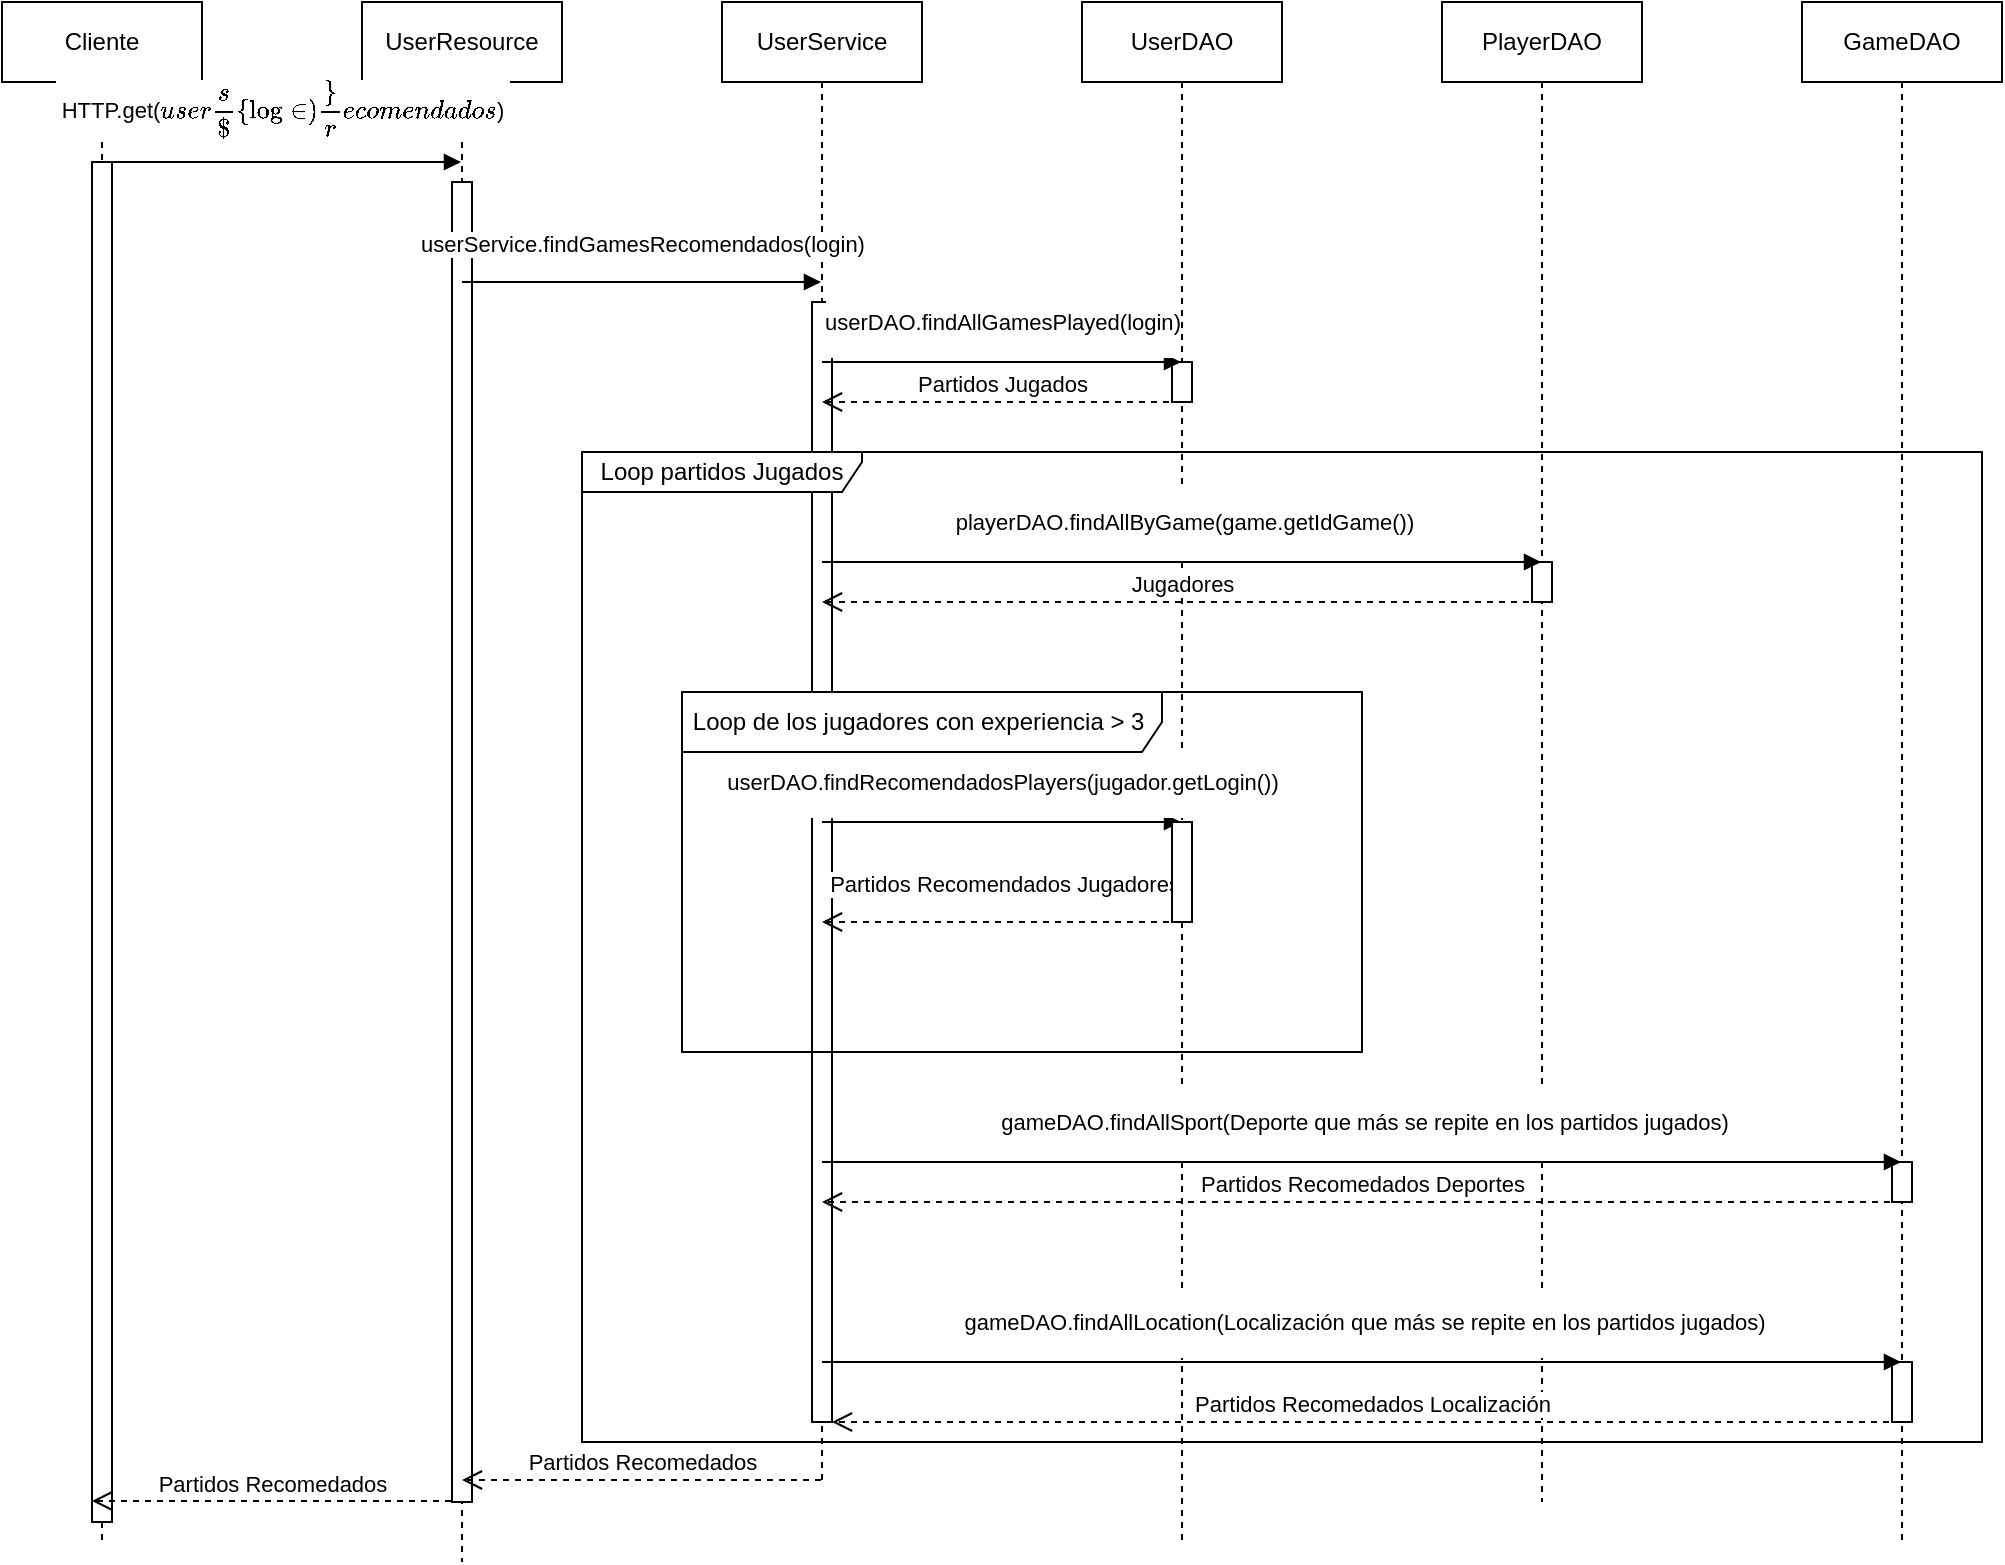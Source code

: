 <mxfile version="10.7.5" type="device"><diagram id="YvV-UgezRkTaZGRNOR8v" name="Page-1"><mxGraphModel dx="918" dy="532" grid="1" gridSize="10" guides="1" tooltips="1" connect="1" arrows="1" fold="1" page="1" pageScale="1" pageWidth="827" pageHeight="1169" math="0" shadow="0"><root><mxCell id="0"/><mxCell id="1" parent="0"/><mxCell id="LB3DfyFYPjljRBPUBhIk-3" value="Cliente" style="shape=umlLifeline;perimeter=lifelinePerimeter;whiteSpace=wrap;html=1;container=1;collapsible=0;recursiveResize=0;outlineConnect=0;" vertex="1" parent="1"><mxGeometry x="60" y="80" width="100" height="770" as="geometry"/></mxCell><mxCell id="LB3DfyFYPjljRBPUBhIk-30" value="" style="html=1;points=[];perimeter=orthogonalPerimeter;" vertex="1" parent="LB3DfyFYPjljRBPUBhIk-3"><mxGeometry x="45" y="80" width="10" height="680" as="geometry"/></mxCell><mxCell id="LB3DfyFYPjljRBPUBhIk-4" value="UserResource" style="shape=umlLifeline;perimeter=lifelinePerimeter;whiteSpace=wrap;html=1;container=1;collapsible=0;recursiveResize=0;outlineConnect=0;" vertex="1" parent="1"><mxGeometry x="240" y="80" width="100" height="780" as="geometry"/></mxCell><mxCell id="LB3DfyFYPjljRBPUBhIk-31" value="" style="html=1;points=[];perimeter=orthogonalPerimeter;" vertex="1" parent="LB3DfyFYPjljRBPUBhIk-4"><mxGeometry x="45" y="90" width="10" height="660" as="geometry"/></mxCell><mxCell id="LB3DfyFYPjljRBPUBhIk-5" value="UserService" style="shape=umlLifeline;perimeter=lifelinePerimeter;whiteSpace=wrap;html=1;container=1;collapsible=0;recursiveResize=0;outlineConnect=0;" vertex="1" parent="1"><mxGeometry x="420" y="80" width="100" height="740" as="geometry"/></mxCell><mxCell id="LB3DfyFYPjljRBPUBhIk-34" value="" style="html=1;points=[];perimeter=orthogonalPerimeter;" vertex="1" parent="LB3DfyFYPjljRBPUBhIk-5"><mxGeometry x="45" y="150" width="10" height="560" as="geometry"/></mxCell><mxCell id="LB3DfyFYPjljRBPUBhIk-6" value="UserDAO" style="shape=umlLifeline;perimeter=lifelinePerimeter;whiteSpace=wrap;html=1;container=1;collapsible=0;recursiveResize=0;outlineConnect=0;" vertex="1" parent="1"><mxGeometry x="600" y="80" width="100" height="770" as="geometry"/></mxCell><mxCell id="LB3DfyFYPjljRBPUBhIk-33" value="" style="html=1;points=[];perimeter=orthogonalPerimeter;" vertex="1" parent="LB3DfyFYPjljRBPUBhIk-6"><mxGeometry x="45" y="180" width="10" height="20" as="geometry"/></mxCell><mxCell id="LB3DfyFYPjljRBPUBhIk-7" value="PlayerDAO" style="shape=umlLifeline;perimeter=lifelinePerimeter;whiteSpace=wrap;html=1;container=1;collapsible=0;recursiveResize=0;outlineConnect=0;" vertex="1" parent="1"><mxGeometry x="780" y="80" width="100" height="750" as="geometry"/></mxCell><mxCell id="LB3DfyFYPjljRBPUBhIk-32" value="" style="html=1;points=[];perimeter=orthogonalPerimeter;" vertex="1" parent="LB3DfyFYPjljRBPUBhIk-7"><mxGeometry x="45" y="280" width="10" height="20" as="geometry"/></mxCell><mxCell id="LB3DfyFYPjljRBPUBhIk-9" value="&amp;nbsp;HTTP.get(`users/${login)}/recomendados`)&amp;nbsp;" style="html=1;verticalAlign=bottom;endArrow=block;strokeColor=#000000;" edge="1" parent="1" source="LB3DfyFYPjljRBPUBhIk-3" target="LB3DfyFYPjljRBPUBhIk-4"><mxGeometry x="0.228" y="22" width="80" relative="1" as="geometry"><mxPoint x="160" y="150" as="sourcePoint"/><mxPoint x="240" y="150" as="targetPoint"/><Array as="points"><mxPoint x="220" y="160"/></Array><mxPoint x="-20" y="12" as="offset"/></mxGeometry></mxCell><mxCell id="LB3DfyFYPjljRBPUBhIk-11" value="&lt;span&gt;userService.findGamesRecomendados(login)&lt;/span&gt;" style="html=1;verticalAlign=bottom;endArrow=block;strokeColor=#000000;" edge="1" parent="1" source="LB3DfyFYPjljRBPUBhIk-4" target="LB3DfyFYPjljRBPUBhIk-5"><mxGeometry x="0.228" y="22" width="80" relative="1" as="geometry"><mxPoint x="290" y="170" as="sourcePoint"/><mxPoint x="299.5" y="170" as="targetPoint"/><Array as="points"><mxPoint x="380" y="220"/></Array><mxPoint x="-20" y="12" as="offset"/></mxGeometry></mxCell><mxCell id="LB3DfyFYPjljRBPUBhIk-12" value="&lt;p&gt;&lt;span&gt;userDAO&lt;/span&gt;.findAllGamesPlayed(&lt;span&gt;login&lt;/span&gt;)&lt;/p&gt;" style="html=1;verticalAlign=bottom;endArrow=block;strokeColor=#000000;" edge="1" parent="1" source="LB3DfyFYPjljRBPUBhIk-5" target="LB3DfyFYPjljRBPUBhIk-6"><mxGeometry x="0.003" width="80" relative="1" as="geometry"><mxPoint x="470" y="230" as="sourcePoint"/><mxPoint x="479.5" y="230" as="targetPoint"/><Array as="points"><mxPoint x="590" y="260"/></Array><mxPoint as="offset"/></mxGeometry></mxCell><mxCell id="LB3DfyFYPjljRBPUBhIk-13" value="Partidos Jugados" style="html=1;verticalAlign=bottom;endArrow=open;dashed=1;endSize=8;strokeColor=#000000;" edge="1" parent="1" source="LB3DfyFYPjljRBPUBhIk-6" target="LB3DfyFYPjljRBPUBhIk-5"><mxGeometry relative="1" as="geometry"><mxPoint x="610" y="290" as="sourcePoint"/><mxPoint x="530" y="290" as="targetPoint"/><Array as="points"><mxPoint x="580" y="280"/></Array></mxGeometry></mxCell><mxCell id="LB3DfyFYPjljRBPUBhIk-14" value="&lt;p&gt;&lt;/p&gt;&lt;p&gt;playerDAO.findAllByGame(game.getIdGame())&lt;br&gt;&lt;/p&gt;" style="html=1;verticalAlign=bottom;endArrow=block;strokeColor=#000000;" edge="1" parent="1" source="LB3DfyFYPjljRBPUBhIk-5" target="LB3DfyFYPjljRBPUBhIk-7"><mxGeometry x="0.003" width="80" relative="1" as="geometry"><mxPoint x="479.5" y="270" as="sourcePoint"/><mxPoint x="660" y="325" as="targetPoint"/><Array as="points"><mxPoint x="510" y="360"/><mxPoint x="600" y="360"/><mxPoint x="710" y="360"/></Array><mxPoint as="offset"/></mxGeometry></mxCell><mxCell id="LB3DfyFYPjljRBPUBhIk-15" value="Jugadores" style="html=1;verticalAlign=bottom;endArrow=open;dashed=1;endSize=8;strokeColor=#000000;" edge="1" parent="1" source="LB3DfyFYPjljRBPUBhIk-7" target="LB3DfyFYPjljRBPUBhIk-5"><mxGeometry relative="1" as="geometry"><mxPoint x="659.5" y="290" as="sourcePoint"/><mxPoint x="470" y="360" as="targetPoint"/><Array as="points"><mxPoint x="720" y="380"/><mxPoint x="680" y="380"/><mxPoint x="590" y="380"/></Array></mxGeometry></mxCell><mxCell id="LB3DfyFYPjljRBPUBhIk-18" value="&lt;p&gt;&lt;/p&gt;&lt;p&gt;&lt;/p&gt;&lt;p&gt;&lt;span&gt;userDAO&lt;/span&gt;.findRecomendadosPlayers(jugador.getLogin())&lt;/p&gt;" style="html=1;verticalAlign=bottom;endArrow=block;strokeColor=#000000;" edge="1" parent="1" source="LB3DfyFYPjljRBPUBhIk-5" target="LB3DfyFYPjljRBPUBhIk-6"><mxGeometry x="0.003" width="80" relative="1" as="geometry"><mxPoint x="479.5" y="335" as="sourcePoint"/><mxPoint x="839.5" y="335" as="targetPoint"/><Array as="points"><mxPoint x="570" y="490"/><mxPoint x="610" y="490"/></Array><mxPoint as="offset"/></mxGeometry></mxCell><mxCell id="LB3DfyFYPjljRBPUBhIk-19" value="Loop de los jugadores con experiencia &amp;gt; 3&amp;nbsp;" style="shape=umlFrame;whiteSpace=wrap;html=1;width=240;height=30;" vertex="1" parent="1"><mxGeometry x="400" y="425" width="340" height="180" as="geometry"/></mxCell><mxCell id="LB3DfyFYPjljRBPUBhIk-21" value="Partidos Recomendados Jugadores" style="html=1;verticalAlign=bottom;endArrow=open;dashed=1;endSize=8;strokeColor=#000000;" edge="1" parent="1" source="LB3DfyFYPjljRBPUBhIk-6" target="LB3DfyFYPjljRBPUBhIk-5"><mxGeometry x="-0.006" y="-10" relative="1" as="geometry"><mxPoint x="839.5" y="360" as="sourcePoint"/><mxPoint x="479.5" y="360" as="targetPoint"/><Array as="points"><mxPoint x="610" y="540"/><mxPoint x="530" y="540"/></Array><mxPoint as="offset"/></mxGeometry></mxCell><mxCell id="LB3DfyFYPjljRBPUBhIk-26" value="Loop partidos Jugados" style="shape=umlFrame;whiteSpace=wrap;html=1;width=140;height=20;" vertex="1" parent="1"><mxGeometry x="350" y="305" width="700" height="495" as="geometry"/></mxCell><mxCell id="LB3DfyFYPjljRBPUBhIk-35" value="" style="html=1;points=[];perimeter=orthogonalPerimeter;" vertex="1" parent="1"><mxGeometry x="645" y="490" width="10" height="50" as="geometry"/></mxCell><mxCell id="LB3DfyFYPjljRBPUBhIk-36" value="GameDAO" style="shape=umlLifeline;perimeter=lifelinePerimeter;whiteSpace=wrap;html=1;container=1;collapsible=0;recursiveResize=0;outlineConnect=0;" vertex="1" parent="1"><mxGeometry x="960" y="80" width="100" height="770" as="geometry"/></mxCell><mxCell id="LB3DfyFYPjljRBPUBhIk-43" value="" style="html=1;points=[];perimeter=orthogonalPerimeter;" vertex="1" parent="LB3DfyFYPjljRBPUBhIk-36"><mxGeometry x="45" y="580" width="10" height="20" as="geometry"/></mxCell><mxCell id="LB3DfyFYPjljRBPUBhIk-44" value="" style="html=1;points=[];perimeter=orthogonalPerimeter;" vertex="1" parent="LB3DfyFYPjljRBPUBhIk-36"><mxGeometry x="45" y="680" width="10" height="30" as="geometry"/></mxCell><mxCell id="LB3DfyFYPjljRBPUBhIk-39" value="&lt;p&gt;&lt;/p&gt;&lt;p&gt;&lt;span&gt;gameDAO&lt;/span&gt;.findAllSport(Deporte que más se repite en los partidos jugados)&lt;/p&gt;" style="html=1;verticalAlign=bottom;endArrow=block;strokeColor=#000000;" edge="1" parent="1" source="LB3DfyFYPjljRBPUBhIk-5" target="LB3DfyFYPjljRBPUBhIk-36"><mxGeometry x="0.003" width="80" relative="1" as="geometry"><mxPoint x="479.5" y="270" as="sourcePoint"/><mxPoint x="659.5" y="270" as="targetPoint"/><Array as="points"><mxPoint x="540" y="660"/><mxPoint x="730" y="660"/></Array><mxPoint as="offset"/></mxGeometry></mxCell><mxCell id="LB3DfyFYPjljRBPUBhIk-40" value="Partidos Recomedados Deportes" style="html=1;verticalAlign=bottom;endArrow=open;dashed=1;endSize=8;strokeColor=#000000;" edge="1" parent="1" target="LB3DfyFYPjljRBPUBhIk-5"><mxGeometry relative="1" as="geometry"><mxPoint x="1010" y="680" as="sourcePoint"/><mxPoint x="930" y="680" as="targetPoint"/></mxGeometry></mxCell><mxCell id="LB3DfyFYPjljRBPUBhIk-41" value="&lt;p&gt;&lt;/p&gt;&lt;p&gt;&lt;/p&gt;&lt;p&gt;&lt;span&gt;gameDAO&lt;/span&gt;.findAllLocation(Localización que más se repite en los partidos jugados)&lt;/p&gt;" style="html=1;verticalAlign=bottom;endArrow=block;strokeColor=#000000;" edge="1" parent="1" source="LB3DfyFYPjljRBPUBhIk-5" target="LB3DfyFYPjljRBPUBhIk-36"><mxGeometry x="0.003" width="80" relative="1" as="geometry"><mxPoint x="479.5" y="670" as="sourcePoint"/><mxPoint x="1019.5" y="670" as="targetPoint"/><Array as="points"><mxPoint x="540" y="760"/><mxPoint x="740" y="760"/></Array><mxPoint as="offset"/></mxGeometry></mxCell><mxCell id="LB3DfyFYPjljRBPUBhIk-42" value="Partidos Recomedados Localización" style="html=1;verticalAlign=bottom;endArrow=open;dashed=1;endSize=8;strokeColor=#000000;" edge="1" parent="1"><mxGeometry relative="1" as="geometry"><mxPoint x="1015.5" y="790" as="sourcePoint"/><mxPoint x="475" y="790" as="targetPoint"/></mxGeometry></mxCell><mxCell id="LB3DfyFYPjljRBPUBhIk-45" value="Partidos Recomedados" style="html=1;verticalAlign=bottom;endArrow=open;dashed=1;endSize=8;strokeColor=#000000;" edge="1" parent="1" source="LB3DfyFYPjljRBPUBhIk-5"><mxGeometry relative="1" as="geometry"><mxPoint x="735.5" y="819" as="sourcePoint"/><mxPoint x="290" y="819" as="targetPoint"/></mxGeometry></mxCell><mxCell id="LB3DfyFYPjljRBPUBhIk-46" value="Partidos Recomedados" style="html=1;verticalAlign=bottom;endArrow=open;dashed=1;endSize=8;strokeColor=#000000;" edge="1" parent="1"><mxGeometry relative="1" as="geometry"><mxPoint x="284.5" y="829.5" as="sourcePoint"/><mxPoint x="105" y="829.5" as="targetPoint"/></mxGeometry></mxCell></root></mxGraphModel></diagram></mxfile>